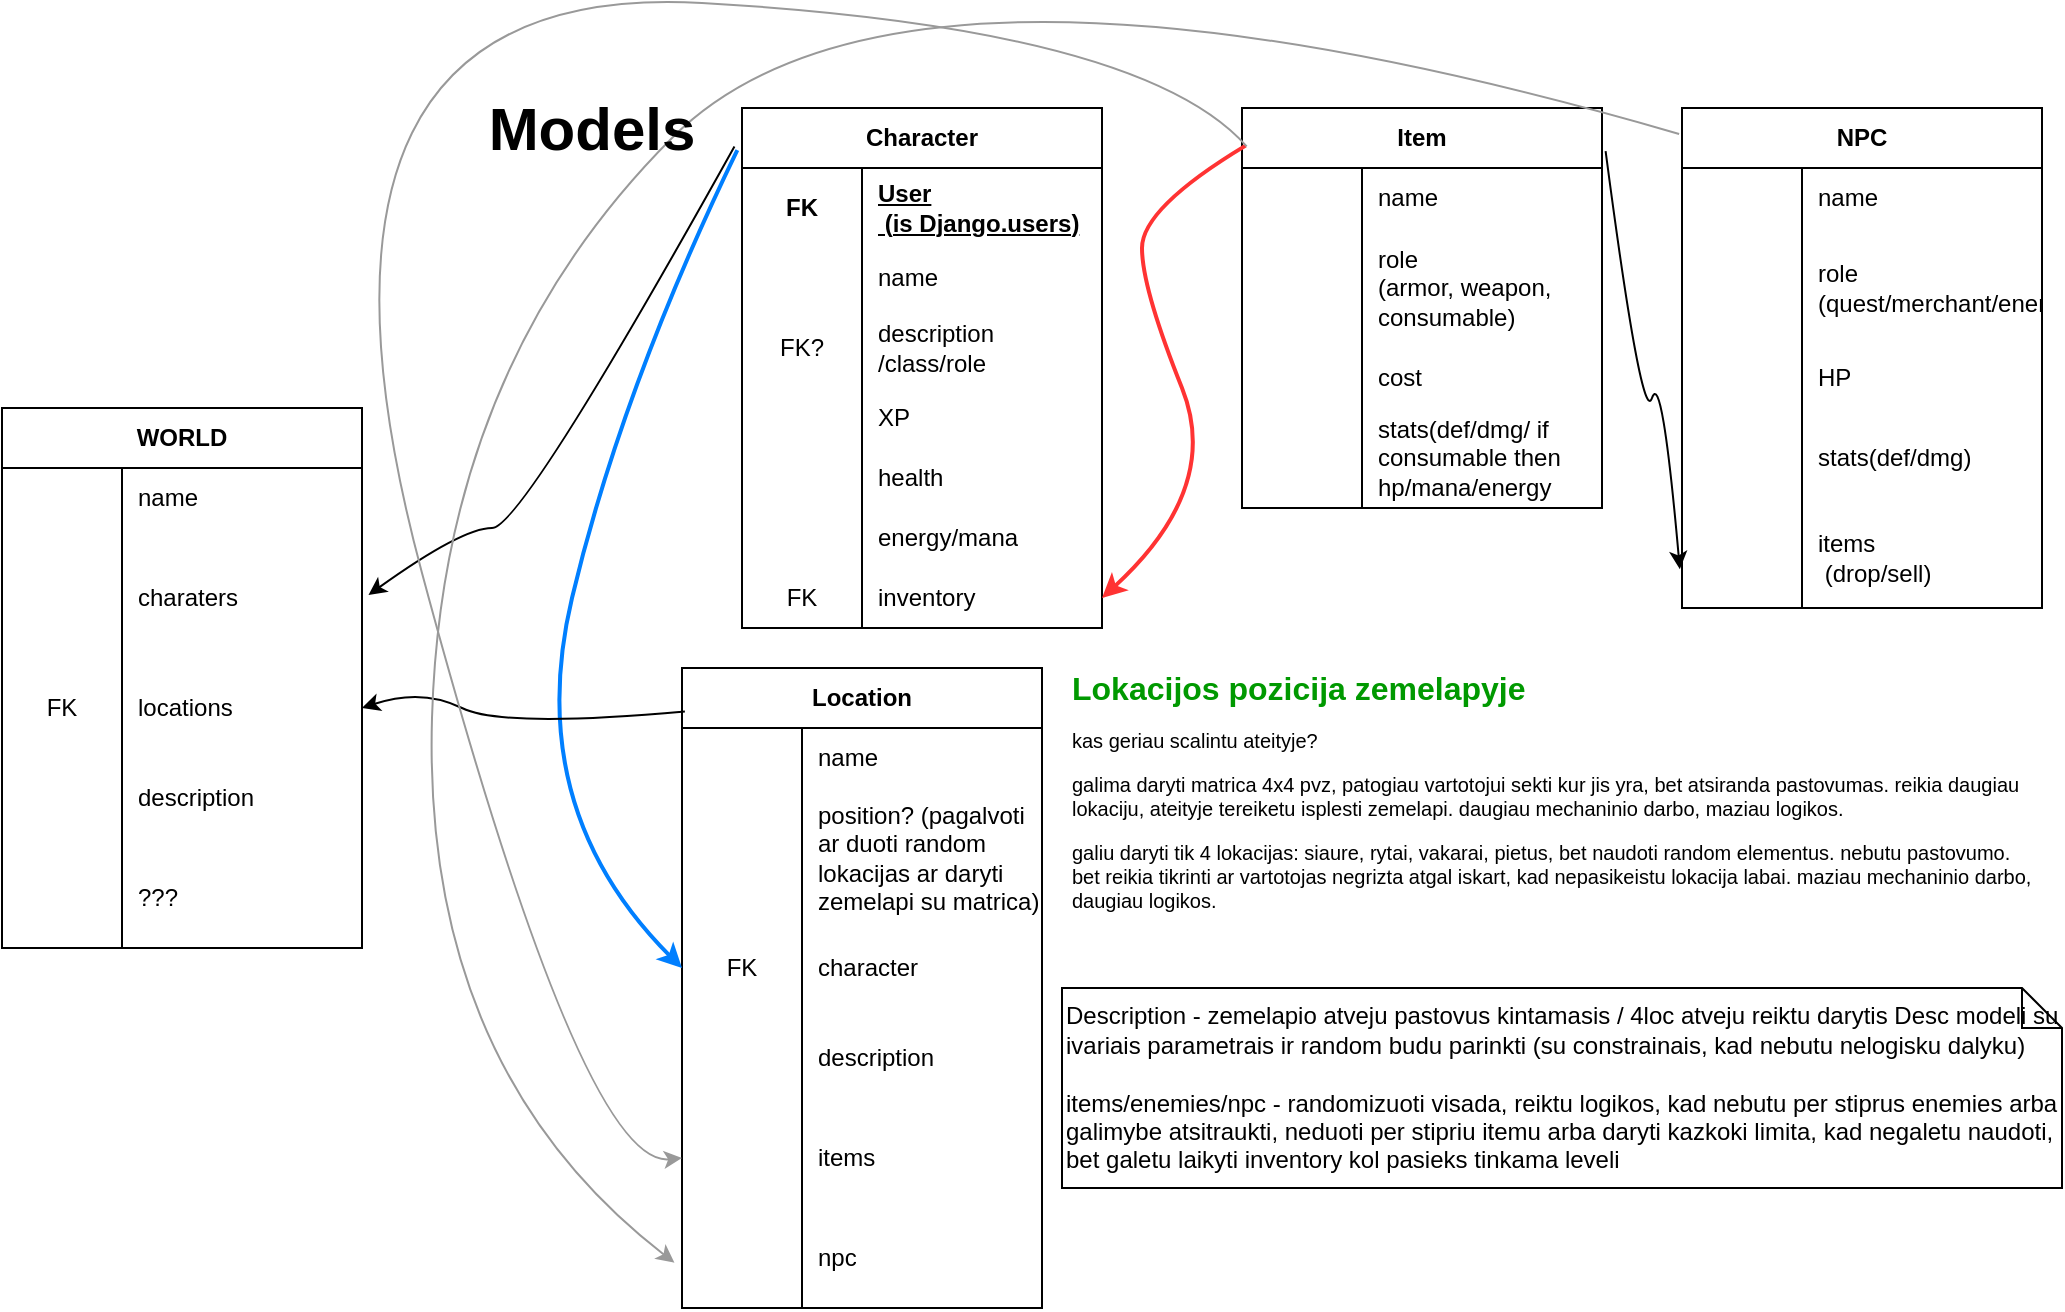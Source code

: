 <mxfile version="22.1.4" type="github">
  <diagram name="Page-1" id="NgMxnCGfI6lpgmHuZvVO">
    <mxGraphModel dx="2081" dy="1786" grid="1" gridSize="10" guides="1" tooltips="1" connect="1" arrows="1" fold="1" page="1" pageScale="1" pageWidth="850" pageHeight="1100" math="0" shadow="0">
      <root>
        <mxCell id="0" />
        <mxCell id="1" parent="0" />
        <mxCell id="99KLzJJd3JAzD1r81Fv1-16" value="Character" style="shape=table;startSize=30;container=1;collapsible=1;childLayout=tableLayout;fixedRows=1;rowLines=0;fontStyle=1;align=center;resizeLast=1;html=1;whiteSpace=wrap;points=[[0,0,0,0,0],[0,0.25,0,0,0],[0,0.5,0,0,0],[0,0.75,0,0,0],[0,1,0,0,0],[0.25,0,0,0,0],[0.25,1,0,0,0],[0.5,0,0,0,0],[0.5,1,0,0,0],[0.75,0,0,0,0],[0.75,1,0,0,0],[1,0,0,0,0],[1,0.25,0,0,0],[1,0.5,0,0,0],[1,0.75,0,0,0],[1,1,0,0,0]];" vertex="1" parent="1">
          <mxGeometry x="150" y="20" width="180" height="260" as="geometry">
            <mxRectangle x="40" y="340" width="100" height="30" as="alternateBounds" />
          </mxGeometry>
        </mxCell>
        <mxCell id="99KLzJJd3JAzD1r81Fv1-17" value="" style="shape=tableRow;horizontal=0;startSize=0;swimlaneHead=0;swimlaneBody=0;fillColor=none;collapsible=0;dropTarget=0;points=[[0,0.5],[1,0.5]];portConstraint=eastwest;top=0;left=0;right=0;bottom=0;html=1;" vertex="1" parent="99KLzJJd3JAzD1r81Fv1-16">
          <mxGeometry y="30" width="180" height="40" as="geometry" />
        </mxCell>
        <mxCell id="99KLzJJd3JAzD1r81Fv1-18" value="FK" style="shape=partialRectangle;connectable=0;fillColor=none;top=0;left=0;bottom=0;right=0;fontStyle=1;overflow=hidden;html=1;whiteSpace=wrap;" vertex="1" parent="99KLzJJd3JAzD1r81Fv1-17">
          <mxGeometry width="60" height="40" as="geometry">
            <mxRectangle width="60" height="40" as="alternateBounds" />
          </mxGeometry>
        </mxCell>
        <mxCell id="99KLzJJd3JAzD1r81Fv1-19" value="&lt;div&gt;User&lt;/div&gt;&amp;nbsp;(is Django.users)" style="shape=partialRectangle;connectable=0;fillColor=none;top=0;left=0;bottom=0;right=0;align=left;spacingLeft=6;fontStyle=5;overflow=hidden;html=1;whiteSpace=wrap;" vertex="1" parent="99KLzJJd3JAzD1r81Fv1-17">
          <mxGeometry x="60" width="120" height="40" as="geometry">
            <mxRectangle width="120" height="40" as="alternateBounds" />
          </mxGeometry>
        </mxCell>
        <mxCell id="99KLzJJd3JAzD1r81Fv1-23" value="" style="shape=tableRow;horizontal=0;startSize=0;swimlaneHead=0;swimlaneBody=0;fillColor=none;collapsible=0;dropTarget=0;points=[[0,0.5],[1,0.5]];portConstraint=eastwest;top=0;left=0;right=0;bottom=0;html=1;" vertex="1" parent="99KLzJJd3JAzD1r81Fv1-16">
          <mxGeometry y="70" width="180" height="30" as="geometry" />
        </mxCell>
        <mxCell id="99KLzJJd3JAzD1r81Fv1-24" value="" style="shape=partialRectangle;connectable=0;fillColor=none;top=0;left=0;bottom=0;right=0;editable=1;overflow=hidden;html=1;whiteSpace=wrap;" vertex="1" parent="99KLzJJd3JAzD1r81Fv1-23">
          <mxGeometry width="60" height="30" as="geometry">
            <mxRectangle width="60" height="30" as="alternateBounds" />
          </mxGeometry>
        </mxCell>
        <mxCell id="99KLzJJd3JAzD1r81Fv1-25" value="name" style="shape=partialRectangle;connectable=0;fillColor=none;top=0;left=0;bottom=0;right=0;align=left;spacingLeft=6;overflow=hidden;html=1;whiteSpace=wrap;" vertex="1" parent="99KLzJJd3JAzD1r81Fv1-23">
          <mxGeometry x="60" width="120" height="30" as="geometry">
            <mxRectangle width="120" height="30" as="alternateBounds" />
          </mxGeometry>
        </mxCell>
        <mxCell id="99KLzJJd3JAzD1r81Fv1-29" style="shape=tableRow;horizontal=0;startSize=0;swimlaneHead=0;swimlaneBody=0;fillColor=none;collapsible=0;dropTarget=0;points=[[0,0.5],[1,0.5]];portConstraint=eastwest;top=0;left=0;right=0;bottom=0;html=1;" vertex="1" parent="99KLzJJd3JAzD1r81Fv1-16">
          <mxGeometry y="100" width="180" height="40" as="geometry" />
        </mxCell>
        <mxCell id="99KLzJJd3JAzD1r81Fv1-30" value="FK?" style="shape=partialRectangle;connectable=0;fillColor=none;top=0;left=0;bottom=0;right=0;editable=1;overflow=hidden;html=1;whiteSpace=wrap;" vertex="1" parent="99KLzJJd3JAzD1r81Fv1-29">
          <mxGeometry width="60" height="40" as="geometry">
            <mxRectangle width="60" height="40" as="alternateBounds" />
          </mxGeometry>
        </mxCell>
        <mxCell id="99KLzJJd3JAzD1r81Fv1-31" value="&lt;div&gt;description&lt;/div&gt;&lt;div&gt;/class/role&lt;/div&gt;" style="shape=partialRectangle;connectable=0;fillColor=none;top=0;left=0;bottom=0;right=0;align=left;spacingLeft=6;overflow=hidden;html=1;whiteSpace=wrap;" vertex="1" parent="99KLzJJd3JAzD1r81Fv1-29">
          <mxGeometry x="60" width="120" height="40" as="geometry">
            <mxRectangle width="120" height="40" as="alternateBounds" />
          </mxGeometry>
        </mxCell>
        <mxCell id="99KLzJJd3JAzD1r81Fv1-48" style="shape=tableRow;horizontal=0;startSize=0;swimlaneHead=0;swimlaneBody=0;fillColor=none;collapsible=0;dropTarget=0;points=[[0,0.5],[1,0.5]];portConstraint=eastwest;top=0;left=0;right=0;bottom=0;html=1;" vertex="1" parent="99KLzJJd3JAzD1r81Fv1-16">
          <mxGeometry y="140" width="180" height="30" as="geometry" />
        </mxCell>
        <mxCell id="99KLzJJd3JAzD1r81Fv1-49" style="shape=partialRectangle;connectable=0;fillColor=none;top=0;left=0;bottom=0;right=0;editable=1;overflow=hidden;html=1;whiteSpace=wrap;" vertex="1" parent="99KLzJJd3JAzD1r81Fv1-48">
          <mxGeometry width="60" height="30" as="geometry">
            <mxRectangle width="60" height="30" as="alternateBounds" />
          </mxGeometry>
        </mxCell>
        <mxCell id="99KLzJJd3JAzD1r81Fv1-50" value="XP" style="shape=partialRectangle;connectable=0;fillColor=none;top=0;left=0;bottom=0;right=0;align=left;spacingLeft=6;overflow=hidden;html=1;whiteSpace=wrap;" vertex="1" parent="99KLzJJd3JAzD1r81Fv1-48">
          <mxGeometry x="60" width="120" height="30" as="geometry">
            <mxRectangle width="120" height="30" as="alternateBounds" />
          </mxGeometry>
        </mxCell>
        <mxCell id="99KLzJJd3JAzD1r81Fv1-98" style="shape=tableRow;horizontal=0;startSize=0;swimlaneHead=0;swimlaneBody=0;fillColor=none;collapsible=0;dropTarget=0;points=[[0,0.5],[1,0.5]];portConstraint=eastwest;top=0;left=0;right=0;bottom=0;html=1;" vertex="1" parent="99KLzJJd3JAzD1r81Fv1-16">
          <mxGeometry y="170" width="180" height="30" as="geometry" />
        </mxCell>
        <mxCell id="99KLzJJd3JAzD1r81Fv1-99" style="shape=partialRectangle;connectable=0;fillColor=none;top=0;left=0;bottom=0;right=0;editable=1;overflow=hidden;html=1;whiteSpace=wrap;" vertex="1" parent="99KLzJJd3JAzD1r81Fv1-98">
          <mxGeometry width="60" height="30" as="geometry">
            <mxRectangle width="60" height="30" as="alternateBounds" />
          </mxGeometry>
        </mxCell>
        <mxCell id="99KLzJJd3JAzD1r81Fv1-100" value="health" style="shape=partialRectangle;connectable=0;fillColor=none;top=0;left=0;bottom=0;right=0;align=left;spacingLeft=6;overflow=hidden;html=1;whiteSpace=wrap;" vertex="1" parent="99KLzJJd3JAzD1r81Fv1-98">
          <mxGeometry x="60" width="120" height="30" as="geometry">
            <mxRectangle width="120" height="30" as="alternateBounds" />
          </mxGeometry>
        </mxCell>
        <mxCell id="99KLzJJd3JAzD1r81Fv1-51" style="shape=tableRow;horizontal=0;startSize=0;swimlaneHead=0;swimlaneBody=0;fillColor=none;collapsible=0;dropTarget=0;points=[[0,0.5],[1,0.5]];portConstraint=eastwest;top=0;left=0;right=0;bottom=0;html=1;" vertex="1" parent="99KLzJJd3JAzD1r81Fv1-16">
          <mxGeometry y="200" width="180" height="30" as="geometry" />
        </mxCell>
        <mxCell id="99KLzJJd3JAzD1r81Fv1-52" style="shape=partialRectangle;connectable=0;fillColor=none;top=0;left=0;bottom=0;right=0;editable=1;overflow=hidden;html=1;whiteSpace=wrap;" vertex="1" parent="99KLzJJd3JAzD1r81Fv1-51">
          <mxGeometry width="60" height="30" as="geometry">
            <mxRectangle width="60" height="30" as="alternateBounds" />
          </mxGeometry>
        </mxCell>
        <mxCell id="99KLzJJd3JAzD1r81Fv1-53" value="energy/mana" style="shape=partialRectangle;connectable=0;fillColor=none;top=0;left=0;bottom=0;right=0;align=left;spacingLeft=6;overflow=hidden;html=1;whiteSpace=wrap;" vertex="1" parent="99KLzJJd3JAzD1r81Fv1-51">
          <mxGeometry x="60" width="120" height="30" as="geometry">
            <mxRectangle width="120" height="30" as="alternateBounds" />
          </mxGeometry>
        </mxCell>
        <mxCell id="99KLzJJd3JAzD1r81Fv1-54" style="shape=tableRow;horizontal=0;startSize=0;swimlaneHead=0;swimlaneBody=0;fillColor=none;collapsible=0;dropTarget=0;points=[[0,0.5],[1,0.5]];portConstraint=eastwest;top=0;left=0;right=0;bottom=0;html=1;" vertex="1" parent="99KLzJJd3JAzD1r81Fv1-16">
          <mxGeometry y="230" width="180" height="30" as="geometry" />
        </mxCell>
        <mxCell id="99KLzJJd3JAzD1r81Fv1-55" value="FK" style="shape=partialRectangle;connectable=0;fillColor=none;top=0;left=0;bottom=0;right=0;editable=1;overflow=hidden;html=1;whiteSpace=wrap;" vertex="1" parent="99KLzJJd3JAzD1r81Fv1-54">
          <mxGeometry width="60" height="30" as="geometry">
            <mxRectangle width="60" height="30" as="alternateBounds" />
          </mxGeometry>
        </mxCell>
        <mxCell id="99KLzJJd3JAzD1r81Fv1-56" value="inventory" style="shape=partialRectangle;connectable=0;fillColor=none;top=0;left=0;bottom=0;right=0;align=left;spacingLeft=6;overflow=hidden;html=1;whiteSpace=wrap;" vertex="1" parent="99KLzJJd3JAzD1r81Fv1-54">
          <mxGeometry x="60" width="120" height="30" as="geometry">
            <mxRectangle width="120" height="30" as="alternateBounds" />
          </mxGeometry>
        </mxCell>
        <mxCell id="99KLzJJd3JAzD1r81Fv1-58" value="Item" style="shape=table;startSize=30;container=1;collapsible=1;childLayout=tableLayout;fixedRows=1;rowLines=0;fontStyle=1;align=center;resizeLast=1;html=1;whiteSpace=wrap;points=[[0,0,0,0,0],[0,0.25,0,0,0],[0,0.5,0,0,0],[0,0.75,0,0,0],[0,1,0,0,0],[0.25,0,0,0,0],[0.25,1,0,0,0],[0.5,0,0,0,0],[0.5,1,0,0,0],[0.75,0,0,0,0],[0.75,1,0,0,0],[1,0,0,0,0],[1,0.25,0,0,0],[1,0.5,0,0,0],[1,0.75,0,0,0],[1,1,0,0,0]];" vertex="1" parent="1">
          <mxGeometry x="400" y="20" width="180" height="200" as="geometry">
            <mxRectangle x="40" y="340" width="100" height="30" as="alternateBounds" />
          </mxGeometry>
        </mxCell>
        <mxCell id="99KLzJJd3JAzD1r81Fv1-62" value="" style="shape=tableRow;horizontal=0;startSize=0;swimlaneHead=0;swimlaneBody=0;fillColor=none;collapsible=0;dropTarget=0;points=[[0,0.5],[1,0.5]];portConstraint=eastwest;top=0;left=0;right=0;bottom=0;html=1;" vertex="1" parent="99KLzJJd3JAzD1r81Fv1-58">
          <mxGeometry y="30" width="180" height="30" as="geometry" />
        </mxCell>
        <mxCell id="99KLzJJd3JAzD1r81Fv1-63" value="" style="shape=partialRectangle;connectable=0;fillColor=none;top=0;left=0;bottom=0;right=0;editable=1;overflow=hidden;html=1;whiteSpace=wrap;" vertex="1" parent="99KLzJJd3JAzD1r81Fv1-62">
          <mxGeometry width="60" height="30" as="geometry">
            <mxRectangle width="60" height="30" as="alternateBounds" />
          </mxGeometry>
        </mxCell>
        <mxCell id="99KLzJJd3JAzD1r81Fv1-64" value="name" style="shape=partialRectangle;connectable=0;fillColor=none;top=0;left=0;bottom=0;right=0;align=left;spacingLeft=6;overflow=hidden;html=1;whiteSpace=wrap;" vertex="1" parent="99KLzJJd3JAzD1r81Fv1-62">
          <mxGeometry x="60" width="120" height="30" as="geometry">
            <mxRectangle width="120" height="30" as="alternateBounds" />
          </mxGeometry>
        </mxCell>
        <mxCell id="99KLzJJd3JAzD1r81Fv1-65" style="shape=tableRow;horizontal=0;startSize=0;swimlaneHead=0;swimlaneBody=0;fillColor=none;collapsible=0;dropTarget=0;points=[[0,0.5],[1,0.5]];portConstraint=eastwest;top=0;left=0;right=0;bottom=0;html=1;" vertex="1" parent="99KLzJJd3JAzD1r81Fv1-58">
          <mxGeometry y="60" width="180" height="60" as="geometry" />
        </mxCell>
        <mxCell id="99KLzJJd3JAzD1r81Fv1-66" value="" style="shape=partialRectangle;connectable=0;fillColor=none;top=0;left=0;bottom=0;right=0;editable=1;overflow=hidden;html=1;whiteSpace=wrap;" vertex="1" parent="99KLzJJd3JAzD1r81Fv1-65">
          <mxGeometry width="60" height="60" as="geometry">
            <mxRectangle width="60" height="60" as="alternateBounds" />
          </mxGeometry>
        </mxCell>
        <mxCell id="99KLzJJd3JAzD1r81Fv1-67" value="&lt;div&gt;role&lt;/div&gt;(armor, weapon, consumable)" style="shape=partialRectangle;connectable=0;fillColor=none;top=0;left=0;bottom=0;right=0;align=left;spacingLeft=6;overflow=hidden;html=1;whiteSpace=wrap;" vertex="1" parent="99KLzJJd3JAzD1r81Fv1-65">
          <mxGeometry x="60" width="120" height="60" as="geometry">
            <mxRectangle width="120" height="60" as="alternateBounds" />
          </mxGeometry>
        </mxCell>
        <mxCell id="99KLzJJd3JAzD1r81Fv1-68" style="shape=tableRow;horizontal=0;startSize=0;swimlaneHead=0;swimlaneBody=0;fillColor=none;collapsible=0;dropTarget=0;points=[[0,0.5],[1,0.5]];portConstraint=eastwest;top=0;left=0;right=0;bottom=0;html=1;" vertex="1" parent="99KLzJJd3JAzD1r81Fv1-58">
          <mxGeometry y="120" width="180" height="30" as="geometry" />
        </mxCell>
        <mxCell id="99KLzJJd3JAzD1r81Fv1-69" style="shape=partialRectangle;connectable=0;fillColor=none;top=0;left=0;bottom=0;right=0;editable=1;overflow=hidden;html=1;whiteSpace=wrap;" vertex="1" parent="99KLzJJd3JAzD1r81Fv1-68">
          <mxGeometry width="60" height="30" as="geometry">
            <mxRectangle width="60" height="30" as="alternateBounds" />
          </mxGeometry>
        </mxCell>
        <mxCell id="99KLzJJd3JAzD1r81Fv1-70" value="cost" style="shape=partialRectangle;connectable=0;fillColor=none;top=0;left=0;bottom=0;right=0;align=left;spacingLeft=6;overflow=hidden;html=1;whiteSpace=wrap;" vertex="1" parent="99KLzJJd3JAzD1r81Fv1-68">
          <mxGeometry x="60" width="120" height="30" as="geometry">
            <mxRectangle width="120" height="30" as="alternateBounds" />
          </mxGeometry>
        </mxCell>
        <mxCell id="99KLzJJd3JAzD1r81Fv1-71" style="shape=tableRow;horizontal=0;startSize=0;swimlaneHead=0;swimlaneBody=0;fillColor=none;collapsible=0;dropTarget=0;points=[[0,0.5],[1,0.5]];portConstraint=eastwest;top=0;left=0;right=0;bottom=0;html=1;" vertex="1" parent="99KLzJJd3JAzD1r81Fv1-58">
          <mxGeometry y="150" width="180" height="50" as="geometry" />
        </mxCell>
        <mxCell id="99KLzJJd3JAzD1r81Fv1-72" style="shape=partialRectangle;connectable=0;fillColor=none;top=0;left=0;bottom=0;right=0;editable=1;overflow=hidden;html=1;whiteSpace=wrap;" vertex="1" parent="99KLzJJd3JAzD1r81Fv1-71">
          <mxGeometry width="60" height="50" as="geometry">
            <mxRectangle width="60" height="50" as="alternateBounds" />
          </mxGeometry>
        </mxCell>
        <mxCell id="99KLzJJd3JAzD1r81Fv1-73" value="stats(def/dmg/ if consumable then hp/mana/energy" style="shape=partialRectangle;connectable=0;fillColor=none;top=0;left=0;bottom=0;right=0;align=left;spacingLeft=6;overflow=hidden;html=1;whiteSpace=wrap;" vertex="1" parent="99KLzJJd3JAzD1r81Fv1-71">
          <mxGeometry x="60" width="120" height="50" as="geometry">
            <mxRectangle width="120" height="50" as="alternateBounds" />
          </mxGeometry>
        </mxCell>
        <mxCell id="99KLzJJd3JAzD1r81Fv1-77" value="" style="curved=1;endArrow=classic;html=1;rounded=0;exitX=0.01;exitY=0.094;exitDx=0;exitDy=0;exitPerimeter=0;entryX=1;entryY=0.5;entryDx=0;entryDy=0;strokeColor=#FF3333;strokeWidth=2;" edge="1" parent="1" source="99KLzJJd3JAzD1r81Fv1-58" target="99KLzJJd3JAzD1r81Fv1-54">
          <mxGeometry width="50" height="50" relative="1" as="geometry">
            <mxPoint x="430" y="320" as="sourcePoint" />
            <mxPoint x="480" y="270" as="targetPoint" />
            <Array as="points">
              <mxPoint x="350" y="70" />
              <mxPoint x="350" y="110" />
              <mxPoint x="390" y="210" />
            </Array>
          </mxGeometry>
        </mxCell>
        <mxCell id="99KLzJJd3JAzD1r81Fv1-78" value="Location" style="shape=table;startSize=30;container=1;collapsible=1;childLayout=tableLayout;fixedRows=1;rowLines=0;fontStyle=1;align=center;resizeLast=1;html=1;whiteSpace=wrap;points=[[0,0,0,0,0],[0,0.25,0,0,0],[0,0.5,0,0,0],[0,0.75,0,0,0],[0,1,0,0,0],[0.25,0,0,0,0],[0.25,1,0,0,0],[0.5,0,0,0,0],[0.5,1,0,0,0],[0.75,0,0,0,0],[0.75,1,0,0,0],[1,0,0,0,0],[1,0.25,0,0,0],[1,0.5,0,0,0],[1,0.75,0,0,0],[1,1,0,0,0]];" vertex="1" parent="1">
          <mxGeometry x="120" y="300" width="180" height="320" as="geometry">
            <mxRectangle x="40" y="340" width="100" height="30" as="alternateBounds" />
          </mxGeometry>
        </mxCell>
        <mxCell id="99KLzJJd3JAzD1r81Fv1-79" value="" style="shape=tableRow;horizontal=0;startSize=0;swimlaneHead=0;swimlaneBody=0;fillColor=none;collapsible=0;dropTarget=0;points=[[0,0.5],[1,0.5]];portConstraint=eastwest;top=0;left=0;right=0;bottom=0;html=1;" vertex="1" parent="99KLzJJd3JAzD1r81Fv1-78">
          <mxGeometry y="30" width="180" height="30" as="geometry" />
        </mxCell>
        <mxCell id="99KLzJJd3JAzD1r81Fv1-80" value="" style="shape=partialRectangle;connectable=0;fillColor=none;top=0;left=0;bottom=0;right=0;editable=1;overflow=hidden;html=1;whiteSpace=wrap;" vertex="1" parent="99KLzJJd3JAzD1r81Fv1-79">
          <mxGeometry width="60" height="30" as="geometry">
            <mxRectangle width="60" height="30" as="alternateBounds" />
          </mxGeometry>
        </mxCell>
        <mxCell id="99KLzJJd3JAzD1r81Fv1-81" value="name" style="shape=partialRectangle;connectable=0;fillColor=none;top=0;left=0;bottom=0;right=0;align=left;spacingLeft=6;overflow=hidden;html=1;whiteSpace=wrap;" vertex="1" parent="99KLzJJd3JAzD1r81Fv1-79">
          <mxGeometry x="60" width="120" height="30" as="geometry">
            <mxRectangle width="120" height="30" as="alternateBounds" />
          </mxGeometry>
        </mxCell>
        <mxCell id="99KLzJJd3JAzD1r81Fv1-82" style="shape=tableRow;horizontal=0;startSize=0;swimlaneHead=0;swimlaneBody=0;fillColor=none;collapsible=0;dropTarget=0;points=[[0,0.5],[1,0.5]];portConstraint=eastwest;top=0;left=0;right=0;bottom=0;html=1;" vertex="1" parent="99KLzJJd3JAzD1r81Fv1-78">
          <mxGeometry y="60" width="180" height="70" as="geometry" />
        </mxCell>
        <mxCell id="99KLzJJd3JAzD1r81Fv1-83" value="" style="shape=partialRectangle;connectable=0;fillColor=none;top=0;left=0;bottom=0;right=0;editable=1;overflow=hidden;html=1;whiteSpace=wrap;" vertex="1" parent="99KLzJJd3JAzD1r81Fv1-82">
          <mxGeometry width="60" height="70" as="geometry">
            <mxRectangle width="60" height="70" as="alternateBounds" />
          </mxGeometry>
        </mxCell>
        <mxCell id="99KLzJJd3JAzD1r81Fv1-84" value="position? (pagalvoti ar duoti random lokacijas ar daryti zemelapi su matrica)" style="shape=partialRectangle;connectable=0;fillColor=none;top=0;left=0;bottom=0;right=0;align=left;spacingLeft=6;overflow=hidden;html=1;whiteSpace=wrap;" vertex="1" parent="99KLzJJd3JAzD1r81Fv1-82">
          <mxGeometry x="60" width="120" height="70" as="geometry">
            <mxRectangle width="120" height="70" as="alternateBounds" />
          </mxGeometry>
        </mxCell>
        <mxCell id="99KLzJJd3JAzD1r81Fv1-85" style="shape=tableRow;horizontal=0;startSize=0;swimlaneHead=0;swimlaneBody=0;fillColor=none;collapsible=0;dropTarget=0;points=[[0,0.5],[1,0.5]];portConstraint=eastwest;top=0;left=0;right=0;bottom=0;html=1;" vertex="1" parent="99KLzJJd3JAzD1r81Fv1-78">
          <mxGeometry y="130" width="180" height="40" as="geometry" />
        </mxCell>
        <mxCell id="99KLzJJd3JAzD1r81Fv1-86" value="FK" style="shape=partialRectangle;connectable=0;fillColor=none;top=0;left=0;bottom=0;right=0;editable=1;overflow=hidden;html=1;whiteSpace=wrap;" vertex="1" parent="99KLzJJd3JAzD1r81Fv1-85">
          <mxGeometry width="60" height="40" as="geometry">
            <mxRectangle width="60" height="40" as="alternateBounds" />
          </mxGeometry>
        </mxCell>
        <mxCell id="99KLzJJd3JAzD1r81Fv1-87" value="character" style="shape=partialRectangle;connectable=0;fillColor=none;top=0;left=0;bottom=0;right=0;align=left;spacingLeft=6;overflow=hidden;html=1;whiteSpace=wrap;" vertex="1" parent="99KLzJJd3JAzD1r81Fv1-85">
          <mxGeometry x="60" width="120" height="40" as="geometry">
            <mxRectangle width="120" height="40" as="alternateBounds" />
          </mxGeometry>
        </mxCell>
        <mxCell id="99KLzJJd3JAzD1r81Fv1-88" style="shape=tableRow;horizontal=0;startSize=0;swimlaneHead=0;swimlaneBody=0;fillColor=none;collapsible=0;dropTarget=0;points=[[0,0.5],[1,0.5]];portConstraint=eastwest;top=0;left=0;right=0;bottom=0;html=1;" vertex="1" parent="99KLzJJd3JAzD1r81Fv1-78">
          <mxGeometry y="170" width="180" height="50" as="geometry" />
        </mxCell>
        <mxCell id="99KLzJJd3JAzD1r81Fv1-89" style="shape=partialRectangle;connectable=0;fillColor=none;top=0;left=0;bottom=0;right=0;editable=1;overflow=hidden;html=1;whiteSpace=wrap;" vertex="1" parent="99KLzJJd3JAzD1r81Fv1-88">
          <mxGeometry width="60" height="50" as="geometry">
            <mxRectangle width="60" height="50" as="alternateBounds" />
          </mxGeometry>
        </mxCell>
        <mxCell id="99KLzJJd3JAzD1r81Fv1-90" value="description" style="shape=partialRectangle;connectable=0;fillColor=none;top=0;left=0;bottom=0;right=0;align=left;spacingLeft=6;overflow=hidden;html=1;whiteSpace=wrap;" vertex="1" parent="99KLzJJd3JAzD1r81Fv1-88">
          <mxGeometry x="60" width="120" height="50" as="geometry">
            <mxRectangle width="120" height="50" as="alternateBounds" />
          </mxGeometry>
        </mxCell>
        <mxCell id="99KLzJJd3JAzD1r81Fv1-94" style="shape=tableRow;horizontal=0;startSize=0;swimlaneHead=0;swimlaneBody=0;fillColor=none;collapsible=0;dropTarget=0;points=[[0,0.5],[1,0.5]];portConstraint=eastwest;top=0;left=0;right=0;bottom=0;html=1;" vertex="1" parent="99KLzJJd3JAzD1r81Fv1-78">
          <mxGeometry y="220" width="180" height="50" as="geometry" />
        </mxCell>
        <mxCell id="99KLzJJd3JAzD1r81Fv1-95" style="shape=partialRectangle;connectable=0;fillColor=none;top=0;left=0;bottom=0;right=0;editable=1;overflow=hidden;html=1;whiteSpace=wrap;" vertex="1" parent="99KLzJJd3JAzD1r81Fv1-94">
          <mxGeometry width="60" height="50" as="geometry">
            <mxRectangle width="60" height="50" as="alternateBounds" />
          </mxGeometry>
        </mxCell>
        <mxCell id="99KLzJJd3JAzD1r81Fv1-96" value="items" style="shape=partialRectangle;connectable=0;fillColor=none;top=0;left=0;bottom=0;right=0;align=left;spacingLeft=6;overflow=hidden;html=1;whiteSpace=wrap;" vertex="1" parent="99KLzJJd3JAzD1r81Fv1-94">
          <mxGeometry x="60" width="120" height="50" as="geometry">
            <mxRectangle width="120" height="50" as="alternateBounds" />
          </mxGeometry>
        </mxCell>
        <mxCell id="99KLzJJd3JAzD1r81Fv1-137" style="shape=tableRow;horizontal=0;startSize=0;swimlaneHead=0;swimlaneBody=0;fillColor=none;collapsible=0;dropTarget=0;points=[[0,0.5],[1,0.5]];portConstraint=eastwest;top=0;left=0;right=0;bottom=0;html=1;" vertex="1" parent="99KLzJJd3JAzD1r81Fv1-78">
          <mxGeometry y="270" width="180" height="50" as="geometry" />
        </mxCell>
        <mxCell id="99KLzJJd3JAzD1r81Fv1-138" style="shape=partialRectangle;connectable=0;fillColor=none;top=0;left=0;bottom=0;right=0;editable=1;overflow=hidden;html=1;whiteSpace=wrap;" vertex="1" parent="99KLzJJd3JAzD1r81Fv1-137">
          <mxGeometry width="60" height="50" as="geometry">
            <mxRectangle width="60" height="50" as="alternateBounds" />
          </mxGeometry>
        </mxCell>
        <mxCell id="99KLzJJd3JAzD1r81Fv1-139" value="npc" style="shape=partialRectangle;connectable=0;fillColor=none;top=0;left=0;bottom=0;right=0;align=left;spacingLeft=6;overflow=hidden;html=1;whiteSpace=wrap;" vertex="1" parent="99KLzJJd3JAzD1r81Fv1-137">
          <mxGeometry x="60" width="120" height="50" as="geometry">
            <mxRectangle width="120" height="50" as="alternateBounds" />
          </mxGeometry>
        </mxCell>
        <mxCell id="99KLzJJd3JAzD1r81Fv1-92" value="" style="curved=1;endArrow=classic;html=1;rounded=0;exitX=-0.013;exitY=0.081;exitDx=0;exitDy=0;exitPerimeter=0;entryX=0;entryY=0.5;entryDx=0;entryDy=0;strokeColor=#007FFF;strokeWidth=2;" edge="1" parent="1" source="99KLzJJd3JAzD1r81Fv1-16" target="99KLzJJd3JAzD1r81Fv1-85">
          <mxGeometry width="50" height="50" relative="1" as="geometry">
            <mxPoint x="50" y="290" as="sourcePoint" />
            <mxPoint x="100" y="240" as="targetPoint" />
            <Array as="points">
              <mxPoint x="90" y="160" />
              <mxPoint x="40" y="370" />
            </Array>
          </mxGeometry>
        </mxCell>
        <mxCell id="99KLzJJd3JAzD1r81Fv1-93" value="&lt;h1 style=&quot;font-size: 16px;&quot;&gt;&lt;font style=&quot;font-size: 16px;&quot; color=&quot;#009900&quot;&gt;Lokacijos pozicija zemelapyje&lt;/font&gt;&lt;font style=&quot;font-size: 16px;&quot;&gt;&lt;br&gt;&lt;/font&gt;&lt;/h1&gt;&lt;p style=&quot;font-size: 10px;&quot;&gt;&lt;font style=&quot;font-size: 10px;&quot;&gt;kas geriau scalintu ateityje?&lt;/font&gt;&lt;/p&gt;&lt;p style=&quot;font-size: 10px;&quot;&gt;&lt;font style=&quot;font-size: 10px;&quot;&gt;galima daryti matrica 4x4 pvz, patogiau vartotojui sekti kur jis yra, bet atsiranda pastovumas. reikia daugiau lokaciju, ateityje tereiketu isplesti zemelapi. daugiau mechaninio darbo, maziau logikos.&lt;br&gt;&lt;/font&gt;&lt;/p&gt;&lt;p style=&quot;font-size: 10px;&quot;&gt;&lt;font style=&quot;font-size: 10px;&quot;&gt;galiu daryti tik 4 lokacijas: siaure, rytai, vakarai, pietus, bet naudoti random elementus. nebutu pastovumo. bet reikia tikrinti ar vartotojas negrizta atgal iskart, kad nepasikeistu lokacija labai. maziau mechaninio darbo, daugiau logikos.&lt;/font&gt;&lt;/p&gt;" style="text;html=1;strokeColor=none;fillColor=none;spacing=5;spacingTop=-20;whiteSpace=wrap;overflow=hidden;rounded=0;" vertex="1" parent="1">
          <mxGeometry x="310" y="300" width="490" height="150" as="geometry" />
        </mxCell>
        <mxCell id="99KLzJJd3JAzD1r81Fv1-97" value="Description - zemelapio atveju pastovus kintamasis / 4loc atveju reiktu darytis Desc modeli su ivariais parametrais ir random budu parinkti (su constrainais, kad nebutu nelogisku dalyku)&lt;br&gt;&lt;br&gt;&lt;div&gt;items/enemies/npc - randomizuoti visada, reiktu logikos, kad nebutu per stiprus enemies arba galimybe atsitraukti, neduoti per stipriu itemu arba daryti kazkoki limita, kad negaletu naudoti, bet galetu laikyti inventory kol pasieks tinkama leveli&lt;/div&gt;" style="shape=note;size=20;whiteSpace=wrap;html=1;align=left;" vertex="1" parent="1">
          <mxGeometry x="310" y="460" width="500" height="100" as="geometry" />
        </mxCell>
        <mxCell id="99KLzJJd3JAzD1r81Fv1-101" value="NPC" style="shape=table;startSize=30;container=1;collapsible=1;childLayout=tableLayout;fixedRows=1;rowLines=0;fontStyle=1;align=center;resizeLast=1;html=1;whiteSpace=wrap;points=[[0,0,0,0,0],[0,0.25,0,0,0],[0,0.5,0,0,0],[0,0.75,0,0,0],[0,1,0,0,0],[0.25,0,0,0,0],[0.25,1,0,0,0],[0.5,0,0,0,0],[0.5,1,0,0,0],[0.75,0,0,0,0],[0.75,1,0,0,0],[1,0,0,0,0],[1,0.25,0,0,0],[1,0.5,0,0,0],[1,0.75,0,0,0],[1,1,0,0,0]];" vertex="1" parent="1">
          <mxGeometry x="620" y="20" width="180" height="250" as="geometry">
            <mxRectangle x="40" y="340" width="100" height="30" as="alternateBounds" />
          </mxGeometry>
        </mxCell>
        <mxCell id="99KLzJJd3JAzD1r81Fv1-102" value="" style="shape=tableRow;horizontal=0;startSize=0;swimlaneHead=0;swimlaneBody=0;fillColor=none;collapsible=0;dropTarget=0;points=[[0,0.5],[1,0.5]];portConstraint=eastwest;top=0;left=0;right=0;bottom=0;html=1;" vertex="1" parent="99KLzJJd3JAzD1r81Fv1-101">
          <mxGeometry y="30" width="180" height="30" as="geometry" />
        </mxCell>
        <mxCell id="99KLzJJd3JAzD1r81Fv1-103" value="" style="shape=partialRectangle;connectable=0;fillColor=none;top=0;left=0;bottom=0;right=0;editable=1;overflow=hidden;html=1;whiteSpace=wrap;" vertex="1" parent="99KLzJJd3JAzD1r81Fv1-102">
          <mxGeometry width="60" height="30" as="geometry">
            <mxRectangle width="60" height="30" as="alternateBounds" />
          </mxGeometry>
        </mxCell>
        <mxCell id="99KLzJJd3JAzD1r81Fv1-104" value="name" style="shape=partialRectangle;connectable=0;fillColor=none;top=0;left=0;bottom=0;right=0;align=left;spacingLeft=6;overflow=hidden;html=1;whiteSpace=wrap;" vertex="1" parent="99KLzJJd3JAzD1r81Fv1-102">
          <mxGeometry x="60" width="120" height="30" as="geometry">
            <mxRectangle width="120" height="30" as="alternateBounds" />
          </mxGeometry>
        </mxCell>
        <mxCell id="99KLzJJd3JAzD1r81Fv1-105" style="shape=tableRow;horizontal=0;startSize=0;swimlaneHead=0;swimlaneBody=0;fillColor=none;collapsible=0;dropTarget=0;points=[[0,0.5],[1,0.5]];portConstraint=eastwest;top=0;left=0;right=0;bottom=0;html=1;" vertex="1" parent="99KLzJJd3JAzD1r81Fv1-101">
          <mxGeometry y="60" width="180" height="60" as="geometry" />
        </mxCell>
        <mxCell id="99KLzJJd3JAzD1r81Fv1-106" value="" style="shape=partialRectangle;connectable=0;fillColor=none;top=0;left=0;bottom=0;right=0;editable=1;overflow=hidden;html=1;whiteSpace=wrap;" vertex="1" parent="99KLzJJd3JAzD1r81Fv1-105">
          <mxGeometry width="60" height="60" as="geometry">
            <mxRectangle width="60" height="60" as="alternateBounds" />
          </mxGeometry>
        </mxCell>
        <mxCell id="99KLzJJd3JAzD1r81Fv1-107" value="&lt;div&gt;role&lt;/div&gt;(quest/merchant/enemy)" style="shape=partialRectangle;connectable=0;fillColor=none;top=0;left=0;bottom=0;right=0;align=left;spacingLeft=6;overflow=hidden;html=1;whiteSpace=wrap;" vertex="1" parent="99KLzJJd3JAzD1r81Fv1-105">
          <mxGeometry x="60" width="120" height="60" as="geometry">
            <mxRectangle width="120" height="60" as="alternateBounds" />
          </mxGeometry>
        </mxCell>
        <mxCell id="99KLzJJd3JAzD1r81Fv1-108" style="shape=tableRow;horizontal=0;startSize=0;swimlaneHead=0;swimlaneBody=0;fillColor=none;collapsible=0;dropTarget=0;points=[[0,0.5],[1,0.5]];portConstraint=eastwest;top=0;left=0;right=0;bottom=0;html=1;" vertex="1" parent="99KLzJJd3JAzD1r81Fv1-101">
          <mxGeometry y="120" width="180" height="30" as="geometry" />
        </mxCell>
        <mxCell id="99KLzJJd3JAzD1r81Fv1-109" style="shape=partialRectangle;connectable=0;fillColor=none;top=0;left=0;bottom=0;right=0;editable=1;overflow=hidden;html=1;whiteSpace=wrap;" vertex="1" parent="99KLzJJd3JAzD1r81Fv1-108">
          <mxGeometry width="60" height="30" as="geometry">
            <mxRectangle width="60" height="30" as="alternateBounds" />
          </mxGeometry>
        </mxCell>
        <mxCell id="99KLzJJd3JAzD1r81Fv1-110" value="HP" style="shape=partialRectangle;connectable=0;fillColor=none;top=0;left=0;bottom=0;right=0;align=left;spacingLeft=6;overflow=hidden;html=1;whiteSpace=wrap;" vertex="1" parent="99KLzJJd3JAzD1r81Fv1-108">
          <mxGeometry x="60" width="120" height="30" as="geometry">
            <mxRectangle width="120" height="30" as="alternateBounds" />
          </mxGeometry>
        </mxCell>
        <mxCell id="99KLzJJd3JAzD1r81Fv1-111" style="shape=tableRow;horizontal=0;startSize=0;swimlaneHead=0;swimlaneBody=0;fillColor=none;collapsible=0;dropTarget=0;points=[[0,0.5],[1,0.5]];portConstraint=eastwest;top=0;left=0;right=0;bottom=0;html=1;" vertex="1" parent="99KLzJJd3JAzD1r81Fv1-101">
          <mxGeometry y="150" width="180" height="50" as="geometry" />
        </mxCell>
        <mxCell id="99KLzJJd3JAzD1r81Fv1-112" style="shape=partialRectangle;connectable=0;fillColor=none;top=0;left=0;bottom=0;right=0;editable=1;overflow=hidden;html=1;whiteSpace=wrap;" vertex="1" parent="99KLzJJd3JAzD1r81Fv1-111">
          <mxGeometry width="60" height="50" as="geometry">
            <mxRectangle width="60" height="50" as="alternateBounds" />
          </mxGeometry>
        </mxCell>
        <mxCell id="99KLzJJd3JAzD1r81Fv1-113" value="stats(def/dmg)" style="shape=partialRectangle;connectable=0;fillColor=none;top=0;left=0;bottom=0;right=0;align=left;spacingLeft=6;overflow=hidden;html=1;whiteSpace=wrap;" vertex="1" parent="99KLzJJd3JAzD1r81Fv1-111">
          <mxGeometry x="60" width="120" height="50" as="geometry">
            <mxRectangle width="120" height="50" as="alternateBounds" />
          </mxGeometry>
        </mxCell>
        <mxCell id="99KLzJJd3JAzD1r81Fv1-132" style="shape=tableRow;horizontal=0;startSize=0;swimlaneHead=0;swimlaneBody=0;fillColor=none;collapsible=0;dropTarget=0;points=[[0,0.5],[1,0.5]];portConstraint=eastwest;top=0;left=0;right=0;bottom=0;html=1;" vertex="1" parent="99KLzJJd3JAzD1r81Fv1-101">
          <mxGeometry y="200" width="180" height="50" as="geometry" />
        </mxCell>
        <mxCell id="99KLzJJd3JAzD1r81Fv1-133" style="shape=partialRectangle;connectable=0;fillColor=none;top=0;left=0;bottom=0;right=0;editable=1;overflow=hidden;html=1;whiteSpace=wrap;" vertex="1" parent="99KLzJJd3JAzD1r81Fv1-132">
          <mxGeometry width="60" height="50" as="geometry">
            <mxRectangle width="60" height="50" as="alternateBounds" />
          </mxGeometry>
        </mxCell>
        <mxCell id="99KLzJJd3JAzD1r81Fv1-134" value="&lt;div&gt;items&lt;/div&gt;&amp;nbsp;(drop/sell)" style="shape=partialRectangle;connectable=0;fillColor=none;top=0;left=0;bottom=0;right=0;align=left;spacingLeft=6;overflow=hidden;html=1;whiteSpace=wrap;" vertex="1" parent="99KLzJJd3JAzD1r81Fv1-132">
          <mxGeometry x="60" width="120" height="50" as="geometry">
            <mxRectangle width="120" height="50" as="alternateBounds" />
          </mxGeometry>
        </mxCell>
        <mxCell id="99KLzJJd3JAzD1r81Fv1-114" value="WORLD" style="shape=table;startSize=30;container=1;collapsible=1;childLayout=tableLayout;fixedRows=1;rowLines=0;fontStyle=1;align=center;resizeLast=1;html=1;whiteSpace=wrap;points=[[0,0,0,0,0],[0,0.25,0,0,0],[0,0.5,0,0,0],[0,0.75,0,0,0],[0,1,0,0,0],[0.25,0,0,0,0],[0.25,1,0,0,0],[0.5,0,0,0,0],[0.5,1,0,0,0],[0.75,0,0,0,0],[0.75,1,0,0,0],[1,0,0,0,0],[1,0.25,0,0,0],[1,0.5,0,0,0],[1,0.75,0,0,0],[1,1,0,0,0]];" vertex="1" parent="1">
          <mxGeometry x="-220" y="170" width="180" height="270" as="geometry">
            <mxRectangle x="40" y="340" width="100" height="30" as="alternateBounds" />
          </mxGeometry>
        </mxCell>
        <mxCell id="99KLzJJd3JAzD1r81Fv1-115" value="" style="shape=tableRow;horizontal=0;startSize=0;swimlaneHead=0;swimlaneBody=0;fillColor=none;collapsible=0;dropTarget=0;points=[[0,0.5],[1,0.5]];portConstraint=eastwest;top=0;left=0;right=0;bottom=0;html=1;" vertex="1" parent="99KLzJJd3JAzD1r81Fv1-114">
          <mxGeometry y="30" width="180" height="30" as="geometry" />
        </mxCell>
        <mxCell id="99KLzJJd3JAzD1r81Fv1-116" value="" style="shape=partialRectangle;connectable=0;fillColor=none;top=0;left=0;bottom=0;right=0;editable=1;overflow=hidden;html=1;whiteSpace=wrap;" vertex="1" parent="99KLzJJd3JAzD1r81Fv1-115">
          <mxGeometry width="60" height="30" as="geometry">
            <mxRectangle width="60" height="30" as="alternateBounds" />
          </mxGeometry>
        </mxCell>
        <mxCell id="99KLzJJd3JAzD1r81Fv1-117" value="name" style="shape=partialRectangle;connectable=0;fillColor=none;top=0;left=0;bottom=0;right=0;align=left;spacingLeft=6;overflow=hidden;html=1;whiteSpace=wrap;" vertex="1" parent="99KLzJJd3JAzD1r81Fv1-115">
          <mxGeometry x="60" width="120" height="30" as="geometry">
            <mxRectangle width="120" height="30" as="alternateBounds" />
          </mxGeometry>
        </mxCell>
        <mxCell id="99KLzJJd3JAzD1r81Fv1-118" style="shape=tableRow;horizontal=0;startSize=0;swimlaneHead=0;swimlaneBody=0;fillColor=none;collapsible=0;dropTarget=0;points=[[0,0.5],[1,0.5]];portConstraint=eastwest;top=0;left=0;right=0;bottom=0;html=1;" vertex="1" parent="99KLzJJd3JAzD1r81Fv1-114">
          <mxGeometry y="60" width="180" height="70" as="geometry" />
        </mxCell>
        <mxCell id="99KLzJJd3JAzD1r81Fv1-119" value="" style="shape=partialRectangle;connectable=0;fillColor=none;top=0;left=0;bottom=0;right=0;editable=1;overflow=hidden;html=1;whiteSpace=wrap;" vertex="1" parent="99KLzJJd3JAzD1r81Fv1-118">
          <mxGeometry width="60" height="70" as="geometry">
            <mxRectangle width="60" height="70" as="alternateBounds" />
          </mxGeometry>
        </mxCell>
        <mxCell id="99KLzJJd3JAzD1r81Fv1-120" value="charaters" style="shape=partialRectangle;connectable=0;fillColor=none;top=0;left=0;bottom=0;right=0;align=left;spacingLeft=6;overflow=hidden;html=1;whiteSpace=wrap;" vertex="1" parent="99KLzJJd3JAzD1r81Fv1-118">
          <mxGeometry x="60" width="120" height="70" as="geometry">
            <mxRectangle width="120" height="70" as="alternateBounds" />
          </mxGeometry>
        </mxCell>
        <mxCell id="99KLzJJd3JAzD1r81Fv1-121" style="shape=tableRow;horizontal=0;startSize=0;swimlaneHead=0;swimlaneBody=0;fillColor=none;collapsible=0;dropTarget=0;points=[[0,0.5],[1,0.5]];portConstraint=eastwest;top=0;left=0;right=0;bottom=0;html=1;" vertex="1" parent="99KLzJJd3JAzD1r81Fv1-114">
          <mxGeometry y="130" width="180" height="40" as="geometry" />
        </mxCell>
        <mxCell id="99KLzJJd3JAzD1r81Fv1-122" value="FK" style="shape=partialRectangle;connectable=0;fillColor=none;top=0;left=0;bottom=0;right=0;editable=1;overflow=hidden;html=1;whiteSpace=wrap;" vertex="1" parent="99KLzJJd3JAzD1r81Fv1-121">
          <mxGeometry width="60" height="40" as="geometry">
            <mxRectangle width="60" height="40" as="alternateBounds" />
          </mxGeometry>
        </mxCell>
        <mxCell id="99KLzJJd3JAzD1r81Fv1-123" value="&lt;div&gt;locations&lt;/div&gt;" style="shape=partialRectangle;connectable=0;fillColor=none;top=0;left=0;bottom=0;right=0;align=left;spacingLeft=6;overflow=hidden;html=1;whiteSpace=wrap;" vertex="1" parent="99KLzJJd3JAzD1r81Fv1-121">
          <mxGeometry x="60" width="120" height="40" as="geometry">
            <mxRectangle width="120" height="40" as="alternateBounds" />
          </mxGeometry>
        </mxCell>
        <mxCell id="99KLzJJd3JAzD1r81Fv1-124" style="shape=tableRow;horizontal=0;startSize=0;swimlaneHead=0;swimlaneBody=0;fillColor=none;collapsible=0;dropTarget=0;points=[[0,0.5],[1,0.5]];portConstraint=eastwest;top=0;left=0;right=0;bottom=0;html=1;" vertex="1" parent="99KLzJJd3JAzD1r81Fv1-114">
          <mxGeometry y="170" width="180" height="50" as="geometry" />
        </mxCell>
        <mxCell id="99KLzJJd3JAzD1r81Fv1-125" style="shape=partialRectangle;connectable=0;fillColor=none;top=0;left=0;bottom=0;right=0;editable=1;overflow=hidden;html=1;whiteSpace=wrap;" vertex="1" parent="99KLzJJd3JAzD1r81Fv1-124">
          <mxGeometry width="60" height="50" as="geometry">
            <mxRectangle width="60" height="50" as="alternateBounds" />
          </mxGeometry>
        </mxCell>
        <mxCell id="99KLzJJd3JAzD1r81Fv1-126" value="description" style="shape=partialRectangle;connectable=0;fillColor=none;top=0;left=0;bottom=0;right=0;align=left;spacingLeft=6;overflow=hidden;html=1;whiteSpace=wrap;" vertex="1" parent="99KLzJJd3JAzD1r81Fv1-124">
          <mxGeometry x="60" width="120" height="50" as="geometry">
            <mxRectangle width="120" height="50" as="alternateBounds" />
          </mxGeometry>
        </mxCell>
        <mxCell id="99KLzJJd3JAzD1r81Fv1-127" style="shape=tableRow;horizontal=0;startSize=0;swimlaneHead=0;swimlaneBody=0;fillColor=none;collapsible=0;dropTarget=0;points=[[0,0.5],[1,0.5]];portConstraint=eastwest;top=0;left=0;right=0;bottom=0;html=1;" vertex="1" parent="99KLzJJd3JAzD1r81Fv1-114">
          <mxGeometry y="220" width="180" height="50" as="geometry" />
        </mxCell>
        <mxCell id="99KLzJJd3JAzD1r81Fv1-128" style="shape=partialRectangle;connectable=0;fillColor=none;top=0;left=0;bottom=0;right=0;editable=1;overflow=hidden;html=1;whiteSpace=wrap;" vertex="1" parent="99KLzJJd3JAzD1r81Fv1-127">
          <mxGeometry width="60" height="50" as="geometry">
            <mxRectangle width="60" height="50" as="alternateBounds" />
          </mxGeometry>
        </mxCell>
        <mxCell id="99KLzJJd3JAzD1r81Fv1-129" value="???" style="shape=partialRectangle;connectable=0;fillColor=none;top=0;left=0;bottom=0;right=0;align=left;spacingLeft=6;overflow=hidden;html=1;whiteSpace=wrap;" vertex="1" parent="99KLzJJd3JAzD1r81Fv1-127">
          <mxGeometry x="60" width="120" height="50" as="geometry">
            <mxRectangle width="120" height="50" as="alternateBounds" />
          </mxGeometry>
        </mxCell>
        <mxCell id="99KLzJJd3JAzD1r81Fv1-130" value="" style="curved=1;endArrow=classic;html=1;rounded=0;exitX=-0.021;exitY=0.074;exitDx=0;exitDy=0;exitPerimeter=0;entryX=1.018;entryY=0.479;entryDx=0;entryDy=0;entryPerimeter=0;" edge="1" parent="1" source="99KLzJJd3JAzD1r81Fv1-16" target="99KLzJJd3JAzD1r81Fv1-118">
          <mxGeometry width="50" height="50" relative="1" as="geometry">
            <mxPoint x="-10" y="230" as="sourcePoint" />
            <mxPoint x="40" y="180" as="targetPoint" />
            <Array as="points">
              <mxPoint x="40" y="230" />
              <mxPoint x="10" y="230" />
            </Array>
          </mxGeometry>
        </mxCell>
        <mxCell id="99KLzJJd3JAzD1r81Fv1-131" value="" style="curved=1;endArrow=classic;html=1;rounded=0;exitX=0.008;exitY=0.068;exitDx=0;exitDy=0;exitPerimeter=0;entryX=1;entryY=0.5;entryDx=0;entryDy=0;" edge="1" parent="1" source="99KLzJJd3JAzD1r81Fv1-78" target="99KLzJJd3JAzD1r81Fv1-121">
          <mxGeometry width="50" height="50" relative="1" as="geometry">
            <mxPoint x="-20" y="330" as="sourcePoint" />
            <mxPoint x="30" y="280" as="targetPoint" />
            <Array as="points">
              <mxPoint x="30" y="330" />
              <mxPoint x="-10" y="310" />
            </Array>
          </mxGeometry>
        </mxCell>
        <mxCell id="99KLzJJd3JAzD1r81Fv1-136" value="" style="curved=1;endArrow=classic;html=1;rounded=0;exitX=1.01;exitY=0.108;exitDx=0;exitDy=0;exitPerimeter=0;entryX=-0.006;entryY=0.613;entryDx=0;entryDy=0;entryPerimeter=0;" edge="1" parent="1" source="99KLzJJd3JAzD1r81Fv1-58" target="99KLzJJd3JAzD1r81Fv1-132">
          <mxGeometry width="50" height="50" relative="1" as="geometry">
            <mxPoint x="610" y="200" as="sourcePoint" />
            <mxPoint x="660" y="150" as="targetPoint" />
            <Array as="points">
              <mxPoint x="600" y="180" />
              <mxPoint x="610" y="150" />
            </Array>
          </mxGeometry>
        </mxCell>
        <mxCell id="99KLzJJd3JAzD1r81Fv1-140" value="" style="curved=1;endArrow=classic;html=1;rounded=0;entryX=0;entryY=0.5;entryDx=0;entryDy=0;exitX=0.013;exitY=0.096;exitDx=0;exitDy=0;exitPerimeter=0;strokeColor=#999999;" edge="1" parent="1" source="99KLzJJd3JAzD1r81Fv1-58" target="99KLzJJd3JAzD1r81Fv1-94">
          <mxGeometry width="50" height="50" relative="1" as="geometry">
            <mxPoint x="450.9" y="52.8" as="sourcePoint" />
            <mxPoint x="170" y="560" as="targetPoint" />
            <Array as="points">
              <mxPoint x="350" y="-20" />
              <mxPoint x="-90" y="-45" />
              <mxPoint x="70" y="550" />
            </Array>
          </mxGeometry>
        </mxCell>
        <mxCell id="99KLzJJd3JAzD1r81Fv1-141" value="" style="curved=1;endArrow=classic;html=1;rounded=0;exitX=-0.008;exitY=0.052;exitDx=0;exitDy=0;exitPerimeter=0;entryX=-0.021;entryY=0.547;entryDx=0;entryDy=0;entryPerimeter=0;strokeColor=#999999;" edge="1" parent="1" source="99KLzJJd3JAzD1r81Fv1-101" target="99KLzJJd3JAzD1r81Fv1-137">
          <mxGeometry width="50" height="50" relative="1" as="geometry">
            <mxPoint x="480" y="290" as="sourcePoint" />
            <mxPoint x="530" y="240" as="targetPoint" />
            <Array as="points">
              <mxPoint x="230" y="-80" />
              <mxPoint y="150" />
              <mxPoint x="-10" y="500" />
            </Array>
          </mxGeometry>
        </mxCell>
        <mxCell id="99KLzJJd3JAzD1r81Fv1-57" value="Models" style="text;html=1;strokeColor=none;fillColor=none;align=center;verticalAlign=middle;whiteSpace=wrap;rounded=0;fontSize=30;fontStyle=1" vertex="1" parent="1">
          <mxGeometry x="10" y="10" width="130" height="40" as="geometry" />
        </mxCell>
      </root>
    </mxGraphModel>
  </diagram>
</mxfile>
